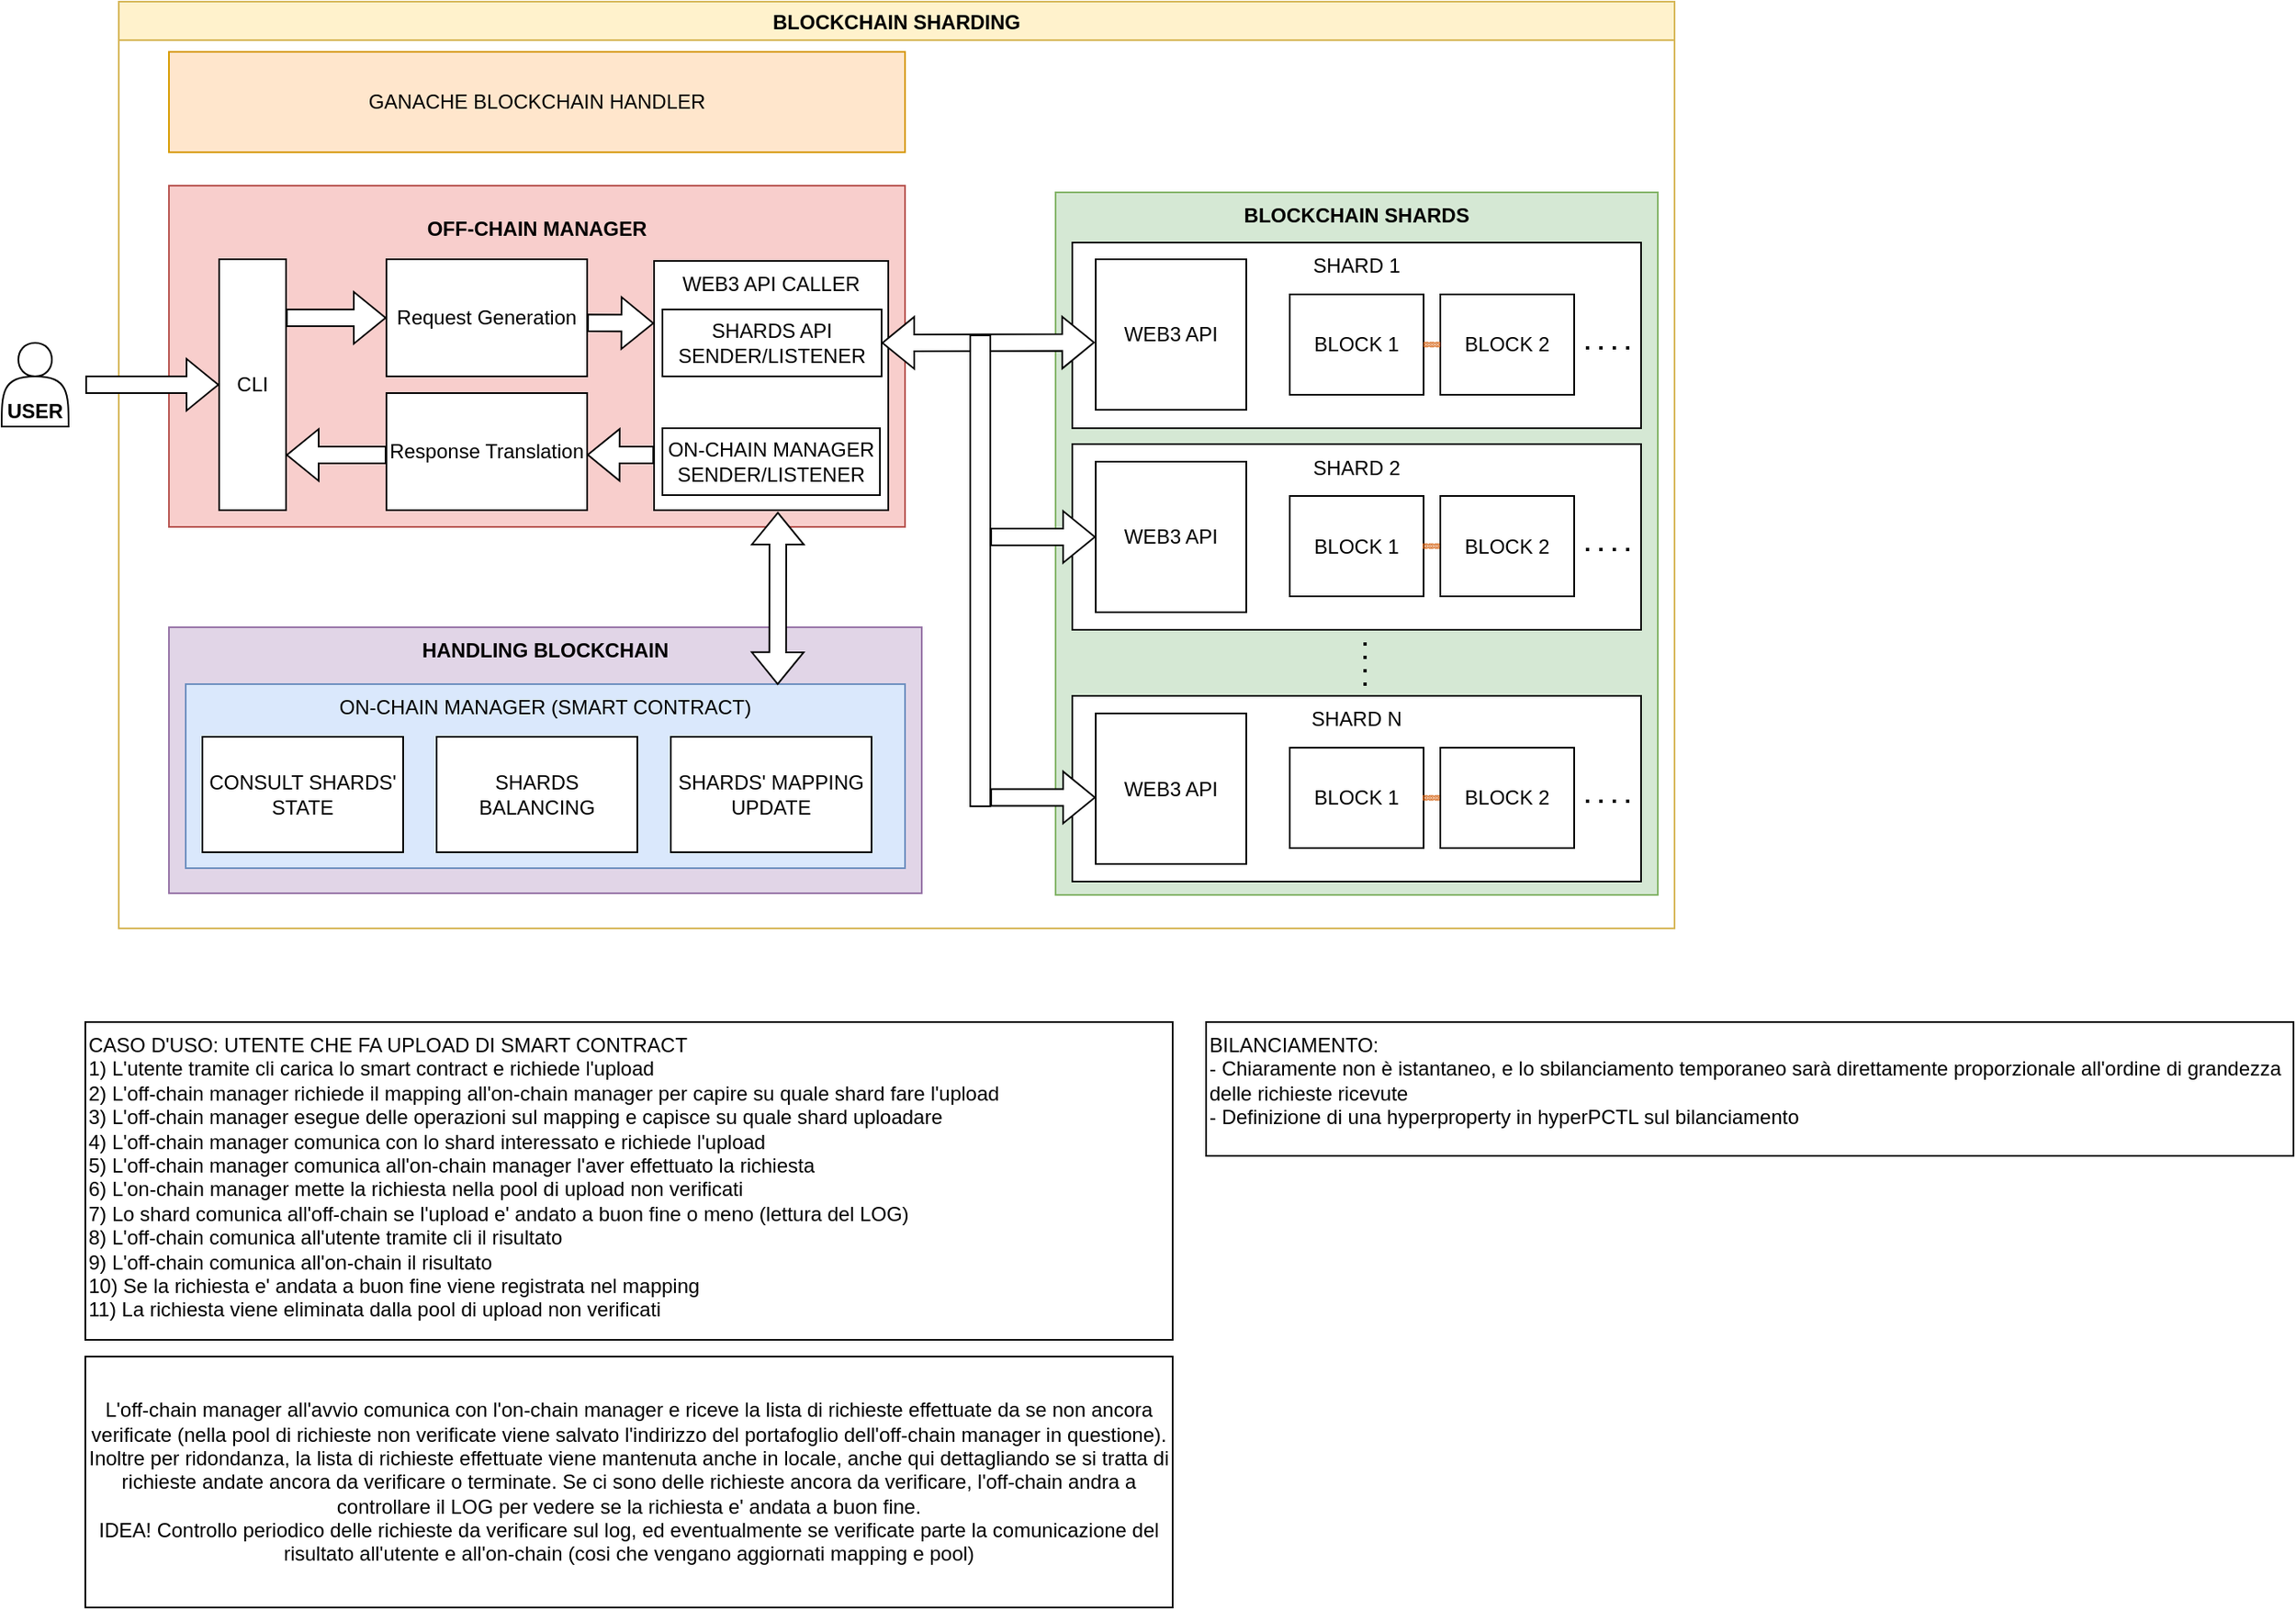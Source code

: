 <mxfile version="18.0.1" type="device"><diagram id="4znMXhv7T8qVviRlfvYJ" name="Architettura"><mxGraphModel dx="1892" dy="1344" grid="1" gridSize="10" guides="1" tooltips="1" connect="1" arrows="1" fold="1" page="1" pageScale="1" pageWidth="827" pageHeight="1169" math="0" shadow="0"><root><mxCell id="0"/><mxCell id="1" parent="0"/><mxCell id="zVVGqHMNAvH8lI9nvjNt-78" value="BLOCKCHAIN SHARDING" style="swimlane;swimlaneFillColor=none;fillColor=#fff2cc;strokeColor=#d6b656;" parent="1" vertex="1"><mxGeometry x="260" y="30" width="930" height="554" as="geometry"/></mxCell><mxCell id="zVVGqHMNAvH8lI9nvjNt-81" value="GANACHE BLOCKCHAIN HANDLER" style="rounded=0;whiteSpace=wrap;html=1;fillColor=#ffe6cc;strokeColor=#d79b00;" parent="zVVGqHMNAvH8lI9nvjNt-78" vertex="1"><mxGeometry x="30" y="30" width="440" height="60" as="geometry"/></mxCell><mxCell id="zVVGqHMNAvH8lI9nvjNt-22" value="&lt;b&gt;BLOCKCHAIN SHARDS&lt;/b&gt;" style="rounded=0;whiteSpace=wrap;html=1;verticalAlign=top;fillColor=#d5e8d4;strokeColor=#82b366;" parent="1" vertex="1"><mxGeometry x="820" y="144" width="360" height="420" as="geometry"/></mxCell><mxCell id="zVVGqHMNAvH8lI9nvjNt-1" value="&lt;p style=&quot;&quot;&gt;&lt;span style=&quot;background-color: initial; line-height: 1.3;&quot;&gt;OFF-CHAIN MANAGER&lt;/span&gt;&lt;/p&gt;" style="rounded=0;whiteSpace=wrap;html=1;align=center;verticalAlign=top;fontStyle=1;fillColor=#f8cecc;strokeColor=#b85450;" parent="1" vertex="1"><mxGeometry x="290" y="140" width="440" height="204" as="geometry"/></mxCell><mxCell id="zVVGqHMNAvH8lI9nvjNt-4" value="USER" style="shape=actor;whiteSpace=wrap;html=1;verticalAlign=bottom;fontStyle=1" parent="1" vertex="1"><mxGeometry x="190" y="234" width="40" height="50" as="geometry"/></mxCell><mxCell id="zVVGqHMNAvH8lI9nvjNt-5" value="CLI" style="rounded=0;whiteSpace=wrap;html=1;" parent="1" vertex="1"><mxGeometry x="320" y="184" width="40" height="150" as="geometry"/></mxCell><mxCell id="zVVGqHMNAvH8lI9nvjNt-6" value="" style="shape=flexArrow;endArrow=classic;html=1;rounded=0;entryX=0;entryY=0.5;entryDx=0;entryDy=0;fillColor=default;" parent="1" target="zVVGqHMNAvH8lI9nvjNt-5" edge="1"><mxGeometry width="50" height="50" relative="1" as="geometry"><mxPoint x="240" y="259" as="sourcePoint"/><mxPoint x="310" y="259" as="targetPoint"/></mxGeometry></mxCell><mxCell id="zVVGqHMNAvH8lI9nvjNt-7" value="Request Generation" style="rounded=0;whiteSpace=wrap;html=1;" parent="1" vertex="1"><mxGeometry x="420" y="184" width="120" height="70" as="geometry"/></mxCell><mxCell id="zVVGqHMNAvH8lI9nvjNt-8" value="" style="shape=flexArrow;endArrow=classic;html=1;rounded=0;fillColor=default;" parent="1" edge="1"><mxGeometry width="50" height="50" relative="1" as="geometry"><mxPoint x="360" y="219" as="sourcePoint"/><mxPoint x="420" y="219" as="targetPoint"/></mxGeometry></mxCell><mxCell id="zVVGqHMNAvH8lI9nvjNt-9" value="" style="shape=flexArrow;endArrow=classic;html=1;rounded=0;fillColor=default;" parent="1" edge="1"><mxGeometry width="50" height="50" relative="1" as="geometry"><mxPoint x="420" y="301.0" as="sourcePoint"/><mxPoint x="360" y="301.0" as="targetPoint"/></mxGeometry></mxCell><mxCell id="zVVGqHMNAvH8lI9nvjNt-11" value="WEB3 API CALLER" style="rounded=0;whiteSpace=wrap;html=1;verticalAlign=top;" parent="1" vertex="1"><mxGeometry x="580" y="185" width="140" height="149" as="geometry"/></mxCell><mxCell id="zVVGqHMNAvH8lI9nvjNt-12" value="Response Translation" style="rounded=0;whiteSpace=wrap;html=1;" parent="1" vertex="1"><mxGeometry x="420" y="264" width="120" height="70" as="geometry"/></mxCell><mxCell id="zVVGqHMNAvH8lI9nvjNt-16" value="SHARDS API SENDER/LISTENER" style="rounded=0;whiteSpace=wrap;html=1;" parent="1" vertex="1"><mxGeometry x="585" y="214" width="131" height="40" as="geometry"/></mxCell><mxCell id="zVVGqHMNAvH8lI9nvjNt-17" value="ON-CHAIN MANAGER SENDER/LISTENER" style="rounded=0;whiteSpace=wrap;html=1;" parent="1" vertex="1"><mxGeometry x="585" y="285" width="130" height="40" as="geometry"/></mxCell><mxCell id="zVVGqHMNAvH8lI9nvjNt-18" value="SHARD 1" style="rounded=0;whiteSpace=wrap;html=1;verticalAlign=top;" parent="1" vertex="1"><mxGeometry x="830" y="174" width="340" height="111" as="geometry"/></mxCell><mxCell id="zVVGqHMNAvH8lI9nvjNt-21" value="" style="endArrow=none;dashed=1;html=1;dashPattern=1 3;strokeWidth=2;rounded=0;" parent="1" edge="1"><mxGeometry width="50" height="50" relative="1" as="geometry"><mxPoint x="1005" y="413" as="sourcePoint"/><mxPoint x="1005" y="443" as="targetPoint"/></mxGeometry></mxCell><mxCell id="zVVGqHMNAvH8lI9nvjNt-23" value="HANDLING BLOCKCHAIN" style="rounded=0;whiteSpace=wrap;html=1;verticalAlign=top;fontStyle=1;fillColor=#e1d5e7;strokeColor=#9673a6;" parent="1" vertex="1"><mxGeometry x="290" y="404" width="450" height="159" as="geometry"/></mxCell><mxCell id="zVVGqHMNAvH8lI9nvjNt-24" value="ON-CHAIN MANAGER (SMART CONTRACT)" style="rounded=0;whiteSpace=wrap;html=1;verticalAlign=top;fillColor=#dae8fc;strokeColor=#6c8ebf;" parent="1" vertex="1"><mxGeometry x="300" y="438" width="430" height="110" as="geometry"/></mxCell><mxCell id="zVVGqHMNAvH8lI9nvjNt-25" value="BLOCK 1" style="rounded=0;whiteSpace=wrap;html=1;" parent="1" vertex="1"><mxGeometry x="960" y="205" width="80" height="60" as="geometry"/></mxCell><mxCell id="zVVGqHMNAvH8lI9nvjNt-26" value="BLOCK 2" style="rounded=0;whiteSpace=wrap;html=1;" parent="1" vertex="1"><mxGeometry x="1050" y="205" width="80" height="60" as="geometry"/></mxCell><mxCell id="zVVGqHMNAvH8lI9nvjNt-30" value="" style="endArrow=none;dashed=1;html=1;dashPattern=1 3;strokeWidth=2;rounded=0;fillColor=default;" parent="1" edge="1"><mxGeometry width="50" height="50" relative="1" as="geometry"><mxPoint x="1137" y="237" as="sourcePoint"/><mxPoint x="1163" y="237" as="targetPoint"/></mxGeometry></mxCell><mxCell id="zVVGqHMNAvH8lI9nvjNt-32" value="WEB3 API" style="rounded=0;whiteSpace=wrap;html=1;" parent="1" vertex="1"><mxGeometry x="844" y="184" width="90" height="90" as="geometry"/></mxCell><mxCell id="zVVGqHMNAvH8lI9nvjNt-34" value="SHARD 2" style="rounded=0;whiteSpace=wrap;html=1;verticalAlign=top;" parent="1" vertex="1"><mxGeometry x="830" y="294.5" width="340" height="111" as="geometry"/></mxCell><mxCell id="zVVGqHMNAvH8lI9nvjNt-35" value="BLOCK 1" style="rounded=0;whiteSpace=wrap;html=1;" parent="1" vertex="1"><mxGeometry x="960" y="325.5" width="80" height="60" as="geometry"/></mxCell><mxCell id="zVVGqHMNAvH8lI9nvjNt-36" value="BLOCK 2" style="rounded=0;whiteSpace=wrap;html=1;" parent="1" vertex="1"><mxGeometry x="1050" y="325.5" width="80" height="60" as="geometry"/></mxCell><mxCell id="zVVGqHMNAvH8lI9nvjNt-38" value="" style="endArrow=none;dashed=1;html=1;dashPattern=1 3;strokeWidth=2;rounded=0;fillColor=default;" parent="1" edge="1"><mxGeometry width="50" height="50" relative="1" as="geometry"><mxPoint x="1137" y="357.5" as="sourcePoint"/><mxPoint x="1163.0" y="357.5" as="targetPoint"/></mxGeometry></mxCell><mxCell id="zVVGqHMNAvH8lI9nvjNt-40" value="SHARD N" style="rounded=0;whiteSpace=wrap;html=1;verticalAlign=top;" parent="1" vertex="1"><mxGeometry x="830" y="445" width="340" height="111" as="geometry"/></mxCell><mxCell id="zVVGqHMNAvH8lI9nvjNt-41" value="BLOCK 1" style="rounded=0;whiteSpace=wrap;html=1;" parent="1" vertex="1"><mxGeometry x="960" y="476" width="80" height="60" as="geometry"/></mxCell><mxCell id="zVVGqHMNAvH8lI9nvjNt-42" value="BLOCK 2" style="rounded=0;whiteSpace=wrap;html=1;" parent="1" vertex="1"><mxGeometry x="1050" y="476" width="80" height="60" as="geometry"/></mxCell><mxCell id="zVVGqHMNAvH8lI9nvjNt-44" value="" style="endArrow=none;dashed=1;html=1;dashPattern=1 3;strokeWidth=2;rounded=0;fillColor=default;" parent="1" edge="1"><mxGeometry width="50" height="50" relative="1" as="geometry"><mxPoint x="1137" y="508" as="sourcePoint"/><mxPoint x="1163.0" y="508" as="targetPoint"/></mxGeometry></mxCell><mxCell id="zVVGqHMNAvH8lI9nvjNt-47" value="" style="sketch=0;outlineConnect=0;fontColor=#232F3E;gradientColor=none;fillColor=#D45B07;strokeColor=none;dashed=0;verticalLabelPosition=bottom;verticalAlign=top;align=center;html=1;fontSize=12;fontStyle=0;aspect=fixed;shape=mxgraph.aws4.blockchain_resource;" parent="1" vertex="1"><mxGeometry x="1039.55" y="233.39" width="10.91" height="3.22" as="geometry"/></mxCell><mxCell id="zVVGqHMNAvH8lI9nvjNt-49" value="SHARDS' MAPPING&lt;br&gt;UPDATE" style="rounded=0;whiteSpace=wrap;html=1;" parent="1" vertex="1"><mxGeometry x="590" y="469.5" width="120" height="69" as="geometry"/></mxCell><mxCell id="zVVGqHMNAvH8lI9nvjNt-62" value="" style="shape=flexArrow;endArrow=classic;html=1;rounded=0;fillColor=default;entryX=0;entryY=0.25;entryDx=0;entryDy=0;" parent="1" target="zVVGqHMNAvH8lI9nvjNt-11" edge="1"><mxGeometry width="50" height="50" relative="1" as="geometry"><mxPoint x="540" y="222" as="sourcePoint"/><mxPoint x="590" y="195" as="targetPoint"/></mxGeometry></mxCell><mxCell id="zVVGqHMNAvH8lI9nvjNt-63" value="" style="shape=flexArrow;endArrow=classic;html=1;rounded=0;fillColor=default;entryX=0.999;entryY=0.227;entryDx=0;entryDy=0;entryPerimeter=0;" parent="1" edge="1"><mxGeometry width="50" height="50" relative="1" as="geometry"><mxPoint x="580" y="301" as="sourcePoint"/><mxPoint x="539.88" y="300.89" as="targetPoint"/></mxGeometry></mxCell><mxCell id="zVVGqHMNAvH8lI9nvjNt-65" value="" style="shape=flexArrow;endArrow=classic;startArrow=classic;html=1;rounded=0;fillColor=default;entryX=-0.006;entryY=0.553;entryDx=0;entryDy=0;entryPerimeter=0;exitX=1;exitY=0.5;exitDx=0;exitDy=0;" parent="1" source="zVVGqHMNAvH8lI9nvjNt-16" target="zVVGqHMNAvH8lI9nvjNt-32" edge="1"><mxGeometry width="100" height="100" relative="1" as="geometry"><mxPoint x="720" y="315" as="sourcePoint"/><mxPoint x="820" y="215" as="targetPoint"/></mxGeometry></mxCell><mxCell id="zVVGqHMNAvH8lI9nvjNt-66" value="WEB3 API" style="rounded=0;whiteSpace=wrap;html=1;" parent="1" vertex="1"><mxGeometry x="844" y="305" width="90" height="90" as="geometry"/></mxCell><mxCell id="zVVGqHMNAvH8lI9nvjNt-67" value="WEB3 API" style="rounded=0;whiteSpace=wrap;html=1;" parent="1" vertex="1"><mxGeometry x="844" y="455.5" width="90" height="90" as="geometry"/></mxCell><mxCell id="zVVGqHMNAvH8lI9nvjNt-70" value="" style="rounded=0;whiteSpace=wrap;html=1;" parent="1" vertex="1"><mxGeometry x="769" y="229.5" width="12" height="281.5" as="geometry"/></mxCell><mxCell id="zVVGqHMNAvH8lI9nvjNt-71" value="" style="shape=flexArrow;endArrow=classic;html=1;rounded=0;fillColor=default;" parent="1" target="zVVGqHMNAvH8lI9nvjNt-66" edge="1"><mxGeometry width="50" height="50" relative="1" as="geometry"><mxPoint x="781" y="350" as="sourcePoint"/><mxPoint x="830" y="327" as="targetPoint"/></mxGeometry></mxCell><mxCell id="zVVGqHMNAvH8lI9nvjNt-72" value="" style="shape=flexArrow;endArrow=classic;html=1;rounded=0;fillColor=default;" parent="1" edge="1"><mxGeometry width="50" height="50" relative="1" as="geometry"><mxPoint x="781" y="505.71" as="sourcePoint"/><mxPoint x="844" y="505.71" as="targetPoint"/></mxGeometry></mxCell><mxCell id="zVVGqHMNAvH8lI9nvjNt-74" value="" style="shape=flexArrow;endArrow=classic;startArrow=classic;html=1;rounded=0;fillColor=default;exitX=0.823;exitY=0.004;exitDx=0;exitDy=0;exitPerimeter=0;" parent="1" source="zVVGqHMNAvH8lI9nvjNt-24" edge="1"><mxGeometry width="100" height="100" relative="1" as="geometry"><mxPoint x="652.72" y="440.87" as="sourcePoint"/><mxPoint x="654" y="335" as="targetPoint"/></mxGeometry></mxCell><mxCell id="zVVGqHMNAvH8lI9nvjNt-79" value="" style="sketch=0;outlineConnect=0;fontColor=#232F3E;gradientColor=none;fillColor=#D45B07;strokeColor=none;dashed=0;verticalLabelPosition=bottom;verticalAlign=top;align=center;html=1;fontSize=12;fontStyle=0;aspect=fixed;shape=mxgraph.aws4.blockchain_resource;" parent="1" vertex="1"><mxGeometry x="1039.09" y="353.89" width="10.91" height="3.22" as="geometry"/></mxCell><mxCell id="zVVGqHMNAvH8lI9nvjNt-80" value="" style="sketch=0;outlineConnect=0;fontColor=#232F3E;gradientColor=none;fillColor=#D45B07;strokeColor=none;dashed=0;verticalLabelPosition=bottom;verticalAlign=top;align=center;html=1;fontSize=12;fontStyle=0;aspect=fixed;shape=mxgraph.aws4.blockchain_resource;" parent="1" vertex="1"><mxGeometry x="1039.09" y="504.39" width="10.91" height="3.22" as="geometry"/></mxCell><mxCell id="zVVGqHMNAvH8lI9nvjNt-82" value="CASO D'USO: UTENTE CHE FA UPLOAD DI SMART CONTRACT&lt;br&gt;1) L'utente tramite cli carica lo smart contract e richiede l'upload&lt;br&gt;2) L'off-chain manager richiede il mapping all'on-chain manager per capire su quale shard fare l'upload&lt;br&gt;3) L'off-chain manager esegue delle operazioni sul mapping e capisce su quale shard uploadare&lt;br&gt;4) L'off-chain manager comunica con lo shard interessato e richiede l'upload&lt;br&gt;5) L'off-chain manager comunica all'on-chain manager l'aver effettuato la richiesta&lt;br&gt;6) L'on-chain manager mette la richiesta nella pool di upload non verificati&lt;br&gt;7) Lo shard comunica all'off-chain se l'upload e' andato a buon fine o meno (lettura del LOG)&lt;br&gt;8) L'off-chain comunica all'utente tramite cli il risultato&lt;br&gt;9) L'off-chain comunica all'on-chain il risultato&lt;br&gt;10) Se la richiesta e' andata a buon fine viene registrata nel mapping&lt;br&gt;11) La richiesta viene eliminata dalla pool di upload non verificati" style="rounded=0;whiteSpace=wrap;html=1;verticalAlign=top;align=left;" parent="1" vertex="1"><mxGeometry x="240" y="640" width="650" height="190" as="geometry"/></mxCell><mxCell id="zVVGqHMNAvH8lI9nvjNt-85" value="L'off-chain manager all'avvio comunica con l'on-chain manager e riceve la lista di richieste effettuate da se non ancora verificate (nella pool di richieste non verificate viene salvato l'indirizzo del portafoglio dell'off-chain manager in questione). Inoltre per ridondanza, la lista di richieste effettuate viene mantenuta anche in locale, anche qui dettagliando se si tratta di richieste andate ancora da verificare o terminate. Se ci sono delle richieste ancora da verificare, l'off-chain andra a controllare il LOG per vedere se la richiesta e' andata a buon fine.&lt;br&gt;IDEA! Controllo periodico delle richieste da verificare sul log, ed eventualmente se verificate parte la comunicazione del risultato all'utente e all'on-chain (cosi che vengano aggiornati mapping e pool)&lt;br&gt;" style="rounded=0;whiteSpace=wrap;html=1;" parent="1" vertex="1"><mxGeometry x="240" y="840" width="650" height="150" as="geometry"/></mxCell><mxCell id="zVVGqHMNAvH8lI9nvjNt-88" value="BILANCIAMENTO:&lt;br&gt;- Chiaramente non è istantaneo, e lo sbilanciamento temporaneo sarà direttamente proporzionale all'ordine di grandezza delle richieste ricevute&lt;br&gt;- Definizione di una hyperproperty in hyperPCTL sul bilanciamento" style="rounded=0;whiteSpace=wrap;html=1;verticalAlign=top;align=left;" parent="1" vertex="1"><mxGeometry x="910" y="640" width="650" height="80" as="geometry"/></mxCell><mxCell id="gQ7-xWzrY94X8c8fxVvr-1" value="SHARDS BALANCING" style="rounded=0;whiteSpace=wrap;html=1;" parent="1" vertex="1"><mxGeometry x="450" y="469.5" width="120" height="69" as="geometry"/></mxCell><mxCell id="gQ7-xWzrY94X8c8fxVvr-2" value="CONSULT SHARDS' STATE" style="rounded=0;whiteSpace=wrap;html=1;" parent="1" vertex="1"><mxGeometry x="310" y="469.5" width="120" height="69" as="geometry"/></mxCell></root></mxGraphModel></diagram></mxfile>